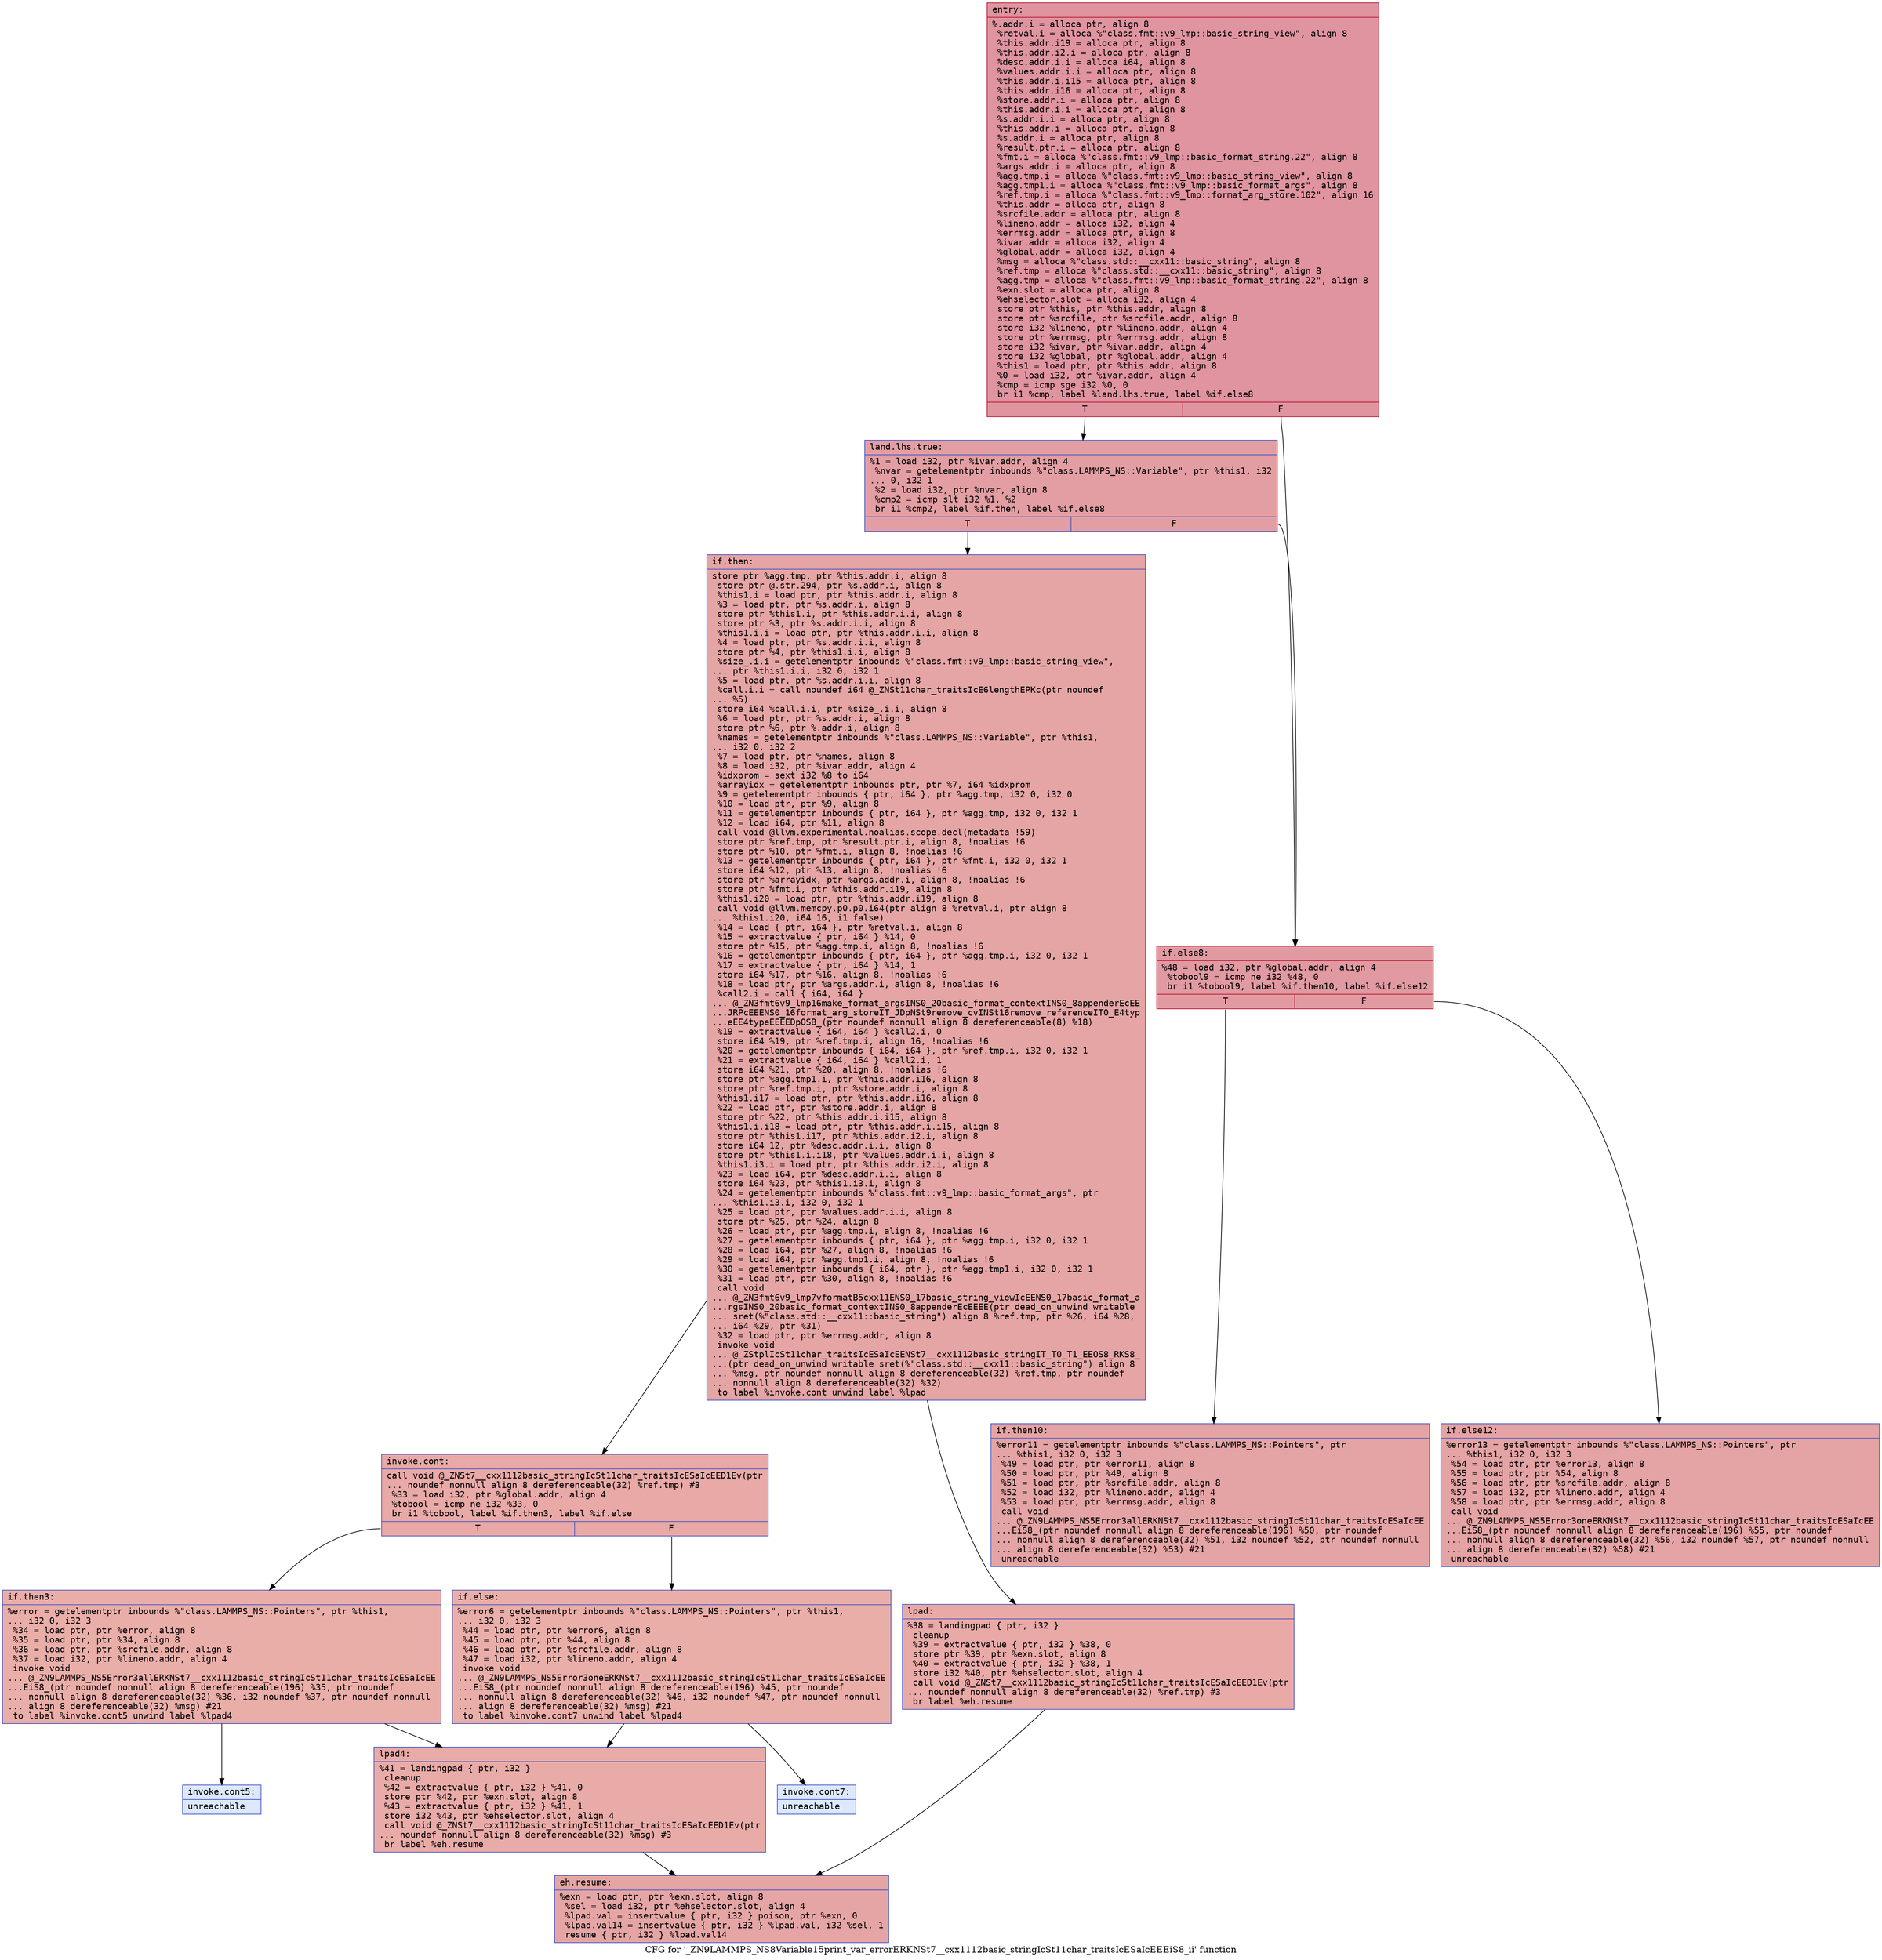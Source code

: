 digraph "CFG for '_ZN9LAMMPS_NS8Variable15print_var_errorERKNSt7__cxx1112basic_stringIcSt11char_traitsIcESaIcEEEiS8_ii' function" {
	label="CFG for '_ZN9LAMMPS_NS8Variable15print_var_errorERKNSt7__cxx1112basic_stringIcSt11char_traitsIcESaIcEEEiS8_ii' function";

	Node0x556bfe32b5d0 [shape=record,color="#b70d28ff", style=filled, fillcolor="#b70d2870" fontname="Courier",label="{entry:\l|  %.addr.i = alloca ptr, align 8\l  %retval.i = alloca %\"class.fmt::v9_lmp::basic_string_view\", align 8\l  %this.addr.i19 = alloca ptr, align 8\l  %this.addr.i2.i = alloca ptr, align 8\l  %desc.addr.i.i = alloca i64, align 8\l  %values.addr.i.i = alloca ptr, align 8\l  %this.addr.i.i15 = alloca ptr, align 8\l  %this.addr.i16 = alloca ptr, align 8\l  %store.addr.i = alloca ptr, align 8\l  %this.addr.i.i = alloca ptr, align 8\l  %s.addr.i.i = alloca ptr, align 8\l  %this.addr.i = alloca ptr, align 8\l  %s.addr.i = alloca ptr, align 8\l  %result.ptr.i = alloca ptr, align 8\l  %fmt.i = alloca %\"class.fmt::v9_lmp::basic_format_string.22\", align 8\l  %args.addr.i = alloca ptr, align 8\l  %agg.tmp.i = alloca %\"class.fmt::v9_lmp::basic_string_view\", align 8\l  %agg.tmp1.i = alloca %\"class.fmt::v9_lmp::basic_format_args\", align 8\l  %ref.tmp.i = alloca %\"class.fmt::v9_lmp::format_arg_store.102\", align 16\l  %this.addr = alloca ptr, align 8\l  %srcfile.addr = alloca ptr, align 8\l  %lineno.addr = alloca i32, align 4\l  %errmsg.addr = alloca ptr, align 8\l  %ivar.addr = alloca i32, align 4\l  %global.addr = alloca i32, align 4\l  %msg = alloca %\"class.std::__cxx11::basic_string\", align 8\l  %ref.tmp = alloca %\"class.std::__cxx11::basic_string\", align 8\l  %agg.tmp = alloca %\"class.fmt::v9_lmp::basic_format_string.22\", align 8\l  %exn.slot = alloca ptr, align 8\l  %ehselector.slot = alloca i32, align 4\l  store ptr %this, ptr %this.addr, align 8\l  store ptr %srcfile, ptr %srcfile.addr, align 8\l  store i32 %lineno, ptr %lineno.addr, align 4\l  store ptr %errmsg, ptr %errmsg.addr, align 8\l  store i32 %ivar, ptr %ivar.addr, align 4\l  store i32 %global, ptr %global.addr, align 4\l  %this1 = load ptr, ptr %this.addr, align 8\l  %0 = load i32, ptr %ivar.addr, align 4\l  %cmp = icmp sge i32 %0, 0\l  br i1 %cmp, label %land.lhs.true, label %if.else8\l|{<s0>T|<s1>F}}"];
	Node0x556bfe32b5d0:s0 -> Node0x556bfe32d590[tooltip="entry -> land.lhs.true\nProbability 50.00%" ];
	Node0x556bfe32b5d0:s1 -> Node0x556bfe32d610[tooltip="entry -> if.else8\nProbability 50.00%" ];
	Node0x556bfe32d590 [shape=record,color="#3d50c3ff", style=filled, fillcolor="#be242e70" fontname="Courier",label="{land.lhs.true:\l|  %1 = load i32, ptr %ivar.addr, align 4\l  %nvar = getelementptr inbounds %\"class.LAMMPS_NS::Variable\", ptr %this1, i32\l... 0, i32 1\l  %2 = load i32, ptr %nvar, align 8\l  %cmp2 = icmp slt i32 %1, %2\l  br i1 %cmp2, label %if.then, label %if.else8\l|{<s0>T|<s1>F}}"];
	Node0x556bfe32d590:s0 -> Node0x556bfe32d9d0[tooltip="land.lhs.true -> if.then\nProbability 50.00%" ];
	Node0x556bfe32d590:s1 -> Node0x556bfe32d610[tooltip="land.lhs.true -> if.else8\nProbability 50.00%" ];
	Node0x556bfe32d9d0 [shape=record,color="#3d50c3ff", style=filled, fillcolor="#c5333470" fontname="Courier",label="{if.then:\l|  store ptr %agg.tmp, ptr %this.addr.i, align 8\l  store ptr @.str.294, ptr %s.addr.i, align 8\l  %this1.i = load ptr, ptr %this.addr.i, align 8\l  %3 = load ptr, ptr %s.addr.i, align 8\l  store ptr %this1.i, ptr %this.addr.i.i, align 8\l  store ptr %3, ptr %s.addr.i.i, align 8\l  %this1.i.i = load ptr, ptr %this.addr.i.i, align 8\l  %4 = load ptr, ptr %s.addr.i.i, align 8\l  store ptr %4, ptr %this1.i.i, align 8\l  %size_.i.i = getelementptr inbounds %\"class.fmt::v9_lmp::basic_string_view\",\l... ptr %this1.i.i, i32 0, i32 1\l  %5 = load ptr, ptr %s.addr.i.i, align 8\l  %call.i.i = call noundef i64 @_ZNSt11char_traitsIcE6lengthEPKc(ptr noundef\l... %5)\l  store i64 %call.i.i, ptr %size_.i.i, align 8\l  %6 = load ptr, ptr %s.addr.i, align 8\l  store ptr %6, ptr %.addr.i, align 8\l  %names = getelementptr inbounds %\"class.LAMMPS_NS::Variable\", ptr %this1,\l... i32 0, i32 2\l  %7 = load ptr, ptr %names, align 8\l  %8 = load i32, ptr %ivar.addr, align 4\l  %idxprom = sext i32 %8 to i64\l  %arrayidx = getelementptr inbounds ptr, ptr %7, i64 %idxprom\l  %9 = getelementptr inbounds \{ ptr, i64 \}, ptr %agg.tmp, i32 0, i32 0\l  %10 = load ptr, ptr %9, align 8\l  %11 = getelementptr inbounds \{ ptr, i64 \}, ptr %agg.tmp, i32 0, i32 1\l  %12 = load i64, ptr %11, align 8\l  call void @llvm.experimental.noalias.scope.decl(metadata !59)\l  store ptr %ref.tmp, ptr %result.ptr.i, align 8, !noalias !6\l  store ptr %10, ptr %fmt.i, align 8, !noalias !6\l  %13 = getelementptr inbounds \{ ptr, i64 \}, ptr %fmt.i, i32 0, i32 1\l  store i64 %12, ptr %13, align 8, !noalias !6\l  store ptr %arrayidx, ptr %args.addr.i, align 8, !noalias !6\l  store ptr %fmt.i, ptr %this.addr.i19, align 8\l  %this1.i20 = load ptr, ptr %this.addr.i19, align 8\l  call void @llvm.memcpy.p0.p0.i64(ptr align 8 %retval.i, ptr align 8\l... %this1.i20, i64 16, i1 false)\l  %14 = load \{ ptr, i64 \}, ptr %retval.i, align 8\l  %15 = extractvalue \{ ptr, i64 \} %14, 0\l  store ptr %15, ptr %agg.tmp.i, align 8, !noalias !6\l  %16 = getelementptr inbounds \{ ptr, i64 \}, ptr %agg.tmp.i, i32 0, i32 1\l  %17 = extractvalue \{ ptr, i64 \} %14, 1\l  store i64 %17, ptr %16, align 8, !noalias !6\l  %18 = load ptr, ptr %args.addr.i, align 8, !noalias !6\l  %call2.i = call \{ i64, i64 \}\l... @_ZN3fmt6v9_lmp16make_format_argsINS0_20basic_format_contextINS0_8appenderEcEE\l...JRPcEEENS0_16format_arg_storeIT_JDpNSt9remove_cvINSt16remove_referenceIT0_E4typ\l...eEE4typeEEEEDpOSB_(ptr noundef nonnull align 8 dereferenceable(8) %18)\l  %19 = extractvalue \{ i64, i64 \} %call2.i, 0\l  store i64 %19, ptr %ref.tmp.i, align 16, !noalias !6\l  %20 = getelementptr inbounds \{ i64, i64 \}, ptr %ref.tmp.i, i32 0, i32 1\l  %21 = extractvalue \{ i64, i64 \} %call2.i, 1\l  store i64 %21, ptr %20, align 8, !noalias !6\l  store ptr %agg.tmp1.i, ptr %this.addr.i16, align 8\l  store ptr %ref.tmp.i, ptr %store.addr.i, align 8\l  %this1.i17 = load ptr, ptr %this.addr.i16, align 8\l  %22 = load ptr, ptr %store.addr.i, align 8\l  store ptr %22, ptr %this.addr.i.i15, align 8\l  %this1.i.i18 = load ptr, ptr %this.addr.i.i15, align 8\l  store ptr %this1.i17, ptr %this.addr.i2.i, align 8\l  store i64 12, ptr %desc.addr.i.i, align 8\l  store ptr %this1.i.i18, ptr %values.addr.i.i, align 8\l  %this1.i3.i = load ptr, ptr %this.addr.i2.i, align 8\l  %23 = load i64, ptr %desc.addr.i.i, align 8\l  store i64 %23, ptr %this1.i3.i, align 8\l  %24 = getelementptr inbounds %\"class.fmt::v9_lmp::basic_format_args\", ptr\l... %this1.i3.i, i32 0, i32 1\l  %25 = load ptr, ptr %values.addr.i.i, align 8\l  store ptr %25, ptr %24, align 8\l  %26 = load ptr, ptr %agg.tmp.i, align 8, !noalias !6\l  %27 = getelementptr inbounds \{ ptr, i64 \}, ptr %agg.tmp.i, i32 0, i32 1\l  %28 = load i64, ptr %27, align 8, !noalias !6\l  %29 = load i64, ptr %agg.tmp1.i, align 8, !noalias !6\l  %30 = getelementptr inbounds \{ i64, ptr \}, ptr %agg.tmp1.i, i32 0, i32 1\l  %31 = load ptr, ptr %30, align 8, !noalias !6\l  call void\l... @_ZN3fmt6v9_lmp7vformatB5cxx11ENS0_17basic_string_viewIcEENS0_17basic_format_a\l...rgsINS0_20basic_format_contextINS0_8appenderEcEEEE(ptr dead_on_unwind writable\l... sret(%\"class.std::__cxx11::basic_string\") align 8 %ref.tmp, ptr %26, i64 %28,\l... i64 %29, ptr %31)\l  %32 = load ptr, ptr %errmsg.addr, align 8\l  invoke void\l... @_ZStplIcSt11char_traitsIcESaIcEENSt7__cxx1112basic_stringIT_T0_T1_EEOS8_RKS8_\l...(ptr dead_on_unwind writable sret(%\"class.std::__cxx11::basic_string\") align 8\l... %msg, ptr noundef nonnull align 8 dereferenceable(32) %ref.tmp, ptr noundef\l... nonnull align 8 dereferenceable(32) %32)\l          to label %invoke.cont unwind label %lpad\l}"];
	Node0x556bfe32d9d0 -> Node0x556bfe306d60[tooltip="if.then -> invoke.cont\nProbability 50.00%" ];
	Node0x556bfe32d9d0 -> Node0x556bfe30db20[tooltip="if.then -> lpad\nProbability 50.00%" ];
	Node0x556bfe306d60 [shape=record,color="#3d50c3ff", style=filled, fillcolor="#ca3b3770" fontname="Courier",label="{invoke.cont:\l|  call void @_ZNSt7__cxx1112basic_stringIcSt11char_traitsIcESaIcEED1Ev(ptr\l... noundef nonnull align 8 dereferenceable(32) %ref.tmp) #3\l  %33 = load i32, ptr %global.addr, align 4\l  %tobool = icmp ne i32 %33, 0\l  br i1 %tobool, label %if.then3, label %if.else\l|{<s0>T|<s1>F}}"];
	Node0x556bfe306d60:s0 -> Node0x556bfe337d50[tooltip="invoke.cont -> if.then3\nProbability 50.00%" ];
	Node0x556bfe306d60:s1 -> Node0x556bfe337f10[tooltip="invoke.cont -> if.else\nProbability 50.00%" ];
	Node0x556bfe337d50 [shape=record,color="#3d50c3ff", style=filled, fillcolor="#d0473d70" fontname="Courier",label="{if.then3:\l|  %error = getelementptr inbounds %\"class.LAMMPS_NS::Pointers\", ptr %this1,\l... i32 0, i32 3\l  %34 = load ptr, ptr %error, align 8\l  %35 = load ptr, ptr %34, align 8\l  %36 = load ptr, ptr %srcfile.addr, align 8\l  %37 = load i32, ptr %lineno.addr, align 4\l  invoke void\l... @_ZN9LAMMPS_NS5Error3allERKNSt7__cxx1112basic_stringIcSt11char_traitsIcESaIcEE\l...EiS8_(ptr noundef nonnull align 8 dereferenceable(196) %35, ptr noundef\l... nonnull align 8 dereferenceable(32) %36, i32 noundef %37, ptr noundef nonnull\l... align 8 dereferenceable(32) %msg) #21\l          to label %invoke.cont5 unwind label %lpad4\l}"];
	Node0x556bfe337d50 -> Node0x556bfe3382f0[tooltip="if.then3 -> invoke.cont5\nProbability 0.00%" ];
	Node0x556bfe337d50 -> Node0x556bfe338370[tooltip="if.then3 -> lpad4\nProbability 100.00%" ];
	Node0x556bfe3382f0 [shape=record,color="#3d50c3ff", style=filled, fillcolor="#b2ccfb70" fontname="Courier",label="{invoke.cont5:\l|  unreachable\l}"];
	Node0x556bfe30db20 [shape=record,color="#3d50c3ff", style=filled, fillcolor="#ca3b3770" fontname="Courier",label="{lpad:\l|  %38 = landingpad \{ ptr, i32 \}\l          cleanup\l  %39 = extractvalue \{ ptr, i32 \} %38, 0\l  store ptr %39, ptr %exn.slot, align 8\l  %40 = extractvalue \{ ptr, i32 \} %38, 1\l  store i32 %40, ptr %ehselector.slot, align 4\l  call void @_ZNSt7__cxx1112basic_stringIcSt11char_traitsIcESaIcEED1Ev(ptr\l... noundef nonnull align 8 dereferenceable(32) %ref.tmp) #3\l  br label %eh.resume\l}"];
	Node0x556bfe30db20 -> Node0x556bfe338860[tooltip="lpad -> eh.resume\nProbability 100.00%" ];
	Node0x556bfe338370 [shape=record,color="#3d50c3ff", style=filled, fillcolor="#cc403a70" fontname="Courier",label="{lpad4:\l|  %41 = landingpad \{ ptr, i32 \}\l          cleanup\l  %42 = extractvalue \{ ptr, i32 \} %41, 0\l  store ptr %42, ptr %exn.slot, align 8\l  %43 = extractvalue \{ ptr, i32 \} %41, 1\l  store i32 %43, ptr %ehselector.slot, align 4\l  call void @_ZNSt7__cxx1112basic_stringIcSt11char_traitsIcESaIcEED1Ev(ptr\l... noundef nonnull align 8 dereferenceable(32) %msg) #3\l  br label %eh.resume\l}"];
	Node0x556bfe338370 -> Node0x556bfe338860[tooltip="lpad4 -> eh.resume\nProbability 100.00%" ];
	Node0x556bfe337f10 [shape=record,color="#3d50c3ff", style=filled, fillcolor="#d0473d70" fontname="Courier",label="{if.else:\l|  %error6 = getelementptr inbounds %\"class.LAMMPS_NS::Pointers\", ptr %this1,\l... i32 0, i32 3\l  %44 = load ptr, ptr %error6, align 8\l  %45 = load ptr, ptr %44, align 8\l  %46 = load ptr, ptr %srcfile.addr, align 8\l  %47 = load i32, ptr %lineno.addr, align 4\l  invoke void\l... @_ZN9LAMMPS_NS5Error3oneERKNSt7__cxx1112basic_stringIcSt11char_traitsIcESaIcEE\l...EiS8_(ptr noundef nonnull align 8 dereferenceable(196) %45, ptr noundef\l... nonnull align 8 dereferenceable(32) %46, i32 noundef %47, ptr noundef nonnull\l... align 8 dereferenceable(32) %msg) #21\l          to label %invoke.cont7 unwind label %lpad4\l}"];
	Node0x556bfe337f10 -> Node0x556bfe338cc0[tooltip="if.else -> invoke.cont7\nProbability 0.00%" ];
	Node0x556bfe337f10 -> Node0x556bfe338370[tooltip="if.else -> lpad4\nProbability 100.00%" ];
	Node0x556bfe338cc0 [shape=record,color="#3d50c3ff", style=filled, fillcolor="#b2ccfb70" fontname="Courier",label="{invoke.cont7:\l|  unreachable\l}"];
	Node0x556bfe32d610 [shape=record,color="#b70d28ff", style=filled, fillcolor="#bb1b2c70" fontname="Courier",label="{if.else8:\l|  %48 = load i32, ptr %global.addr, align 4\l  %tobool9 = icmp ne i32 %48, 0\l  br i1 %tobool9, label %if.then10, label %if.else12\l|{<s0>T|<s1>F}}"];
	Node0x556bfe32d610:s0 -> Node0x556bfe339d00[tooltip="if.else8 -> if.then10\nProbability 50.00%" ];
	Node0x556bfe32d610:s1 -> Node0x556bfe339d50[tooltip="if.else8 -> if.else12\nProbability 50.00%" ];
	Node0x556bfe339d00 [shape=record,color="#3d50c3ff", style=filled, fillcolor="#c32e3170" fontname="Courier",label="{if.then10:\l|  %error11 = getelementptr inbounds %\"class.LAMMPS_NS::Pointers\", ptr\l... %this1, i32 0, i32 3\l  %49 = load ptr, ptr %error11, align 8\l  %50 = load ptr, ptr %49, align 8\l  %51 = load ptr, ptr %srcfile.addr, align 8\l  %52 = load i32, ptr %lineno.addr, align 4\l  %53 = load ptr, ptr %errmsg.addr, align 8\l  call void\l... @_ZN9LAMMPS_NS5Error3allERKNSt7__cxx1112basic_stringIcSt11char_traitsIcESaIcEE\l...EiS8_(ptr noundef nonnull align 8 dereferenceable(196) %50, ptr noundef\l... nonnull align 8 dereferenceable(32) %51, i32 noundef %52, ptr noundef nonnull\l... align 8 dereferenceable(32) %53) #21\l  unreachable\l}"];
	Node0x556bfe339d50 [shape=record,color="#3d50c3ff", style=filled, fillcolor="#c32e3170" fontname="Courier",label="{if.else12:\l|  %error13 = getelementptr inbounds %\"class.LAMMPS_NS::Pointers\", ptr\l... %this1, i32 0, i32 3\l  %54 = load ptr, ptr %error13, align 8\l  %55 = load ptr, ptr %54, align 8\l  %56 = load ptr, ptr %srcfile.addr, align 8\l  %57 = load i32, ptr %lineno.addr, align 4\l  %58 = load ptr, ptr %errmsg.addr, align 8\l  call void\l... @_ZN9LAMMPS_NS5Error3oneERKNSt7__cxx1112basic_stringIcSt11char_traitsIcESaIcEE\l...EiS8_(ptr noundef nonnull align 8 dereferenceable(196) %55, ptr noundef\l... nonnull align 8 dereferenceable(32) %56, i32 noundef %57, ptr noundef nonnull\l... align 8 dereferenceable(32) %58) #21\l  unreachable\l}"];
	Node0x556bfe338860 [shape=record,color="#3d50c3ff", style=filled, fillcolor="#c5333470" fontname="Courier",label="{eh.resume:\l|  %exn = load ptr, ptr %exn.slot, align 8\l  %sel = load i32, ptr %ehselector.slot, align 4\l  %lpad.val = insertvalue \{ ptr, i32 \} poison, ptr %exn, 0\l  %lpad.val14 = insertvalue \{ ptr, i32 \} %lpad.val, i32 %sel, 1\l  resume \{ ptr, i32 \} %lpad.val14\l}"];
}
